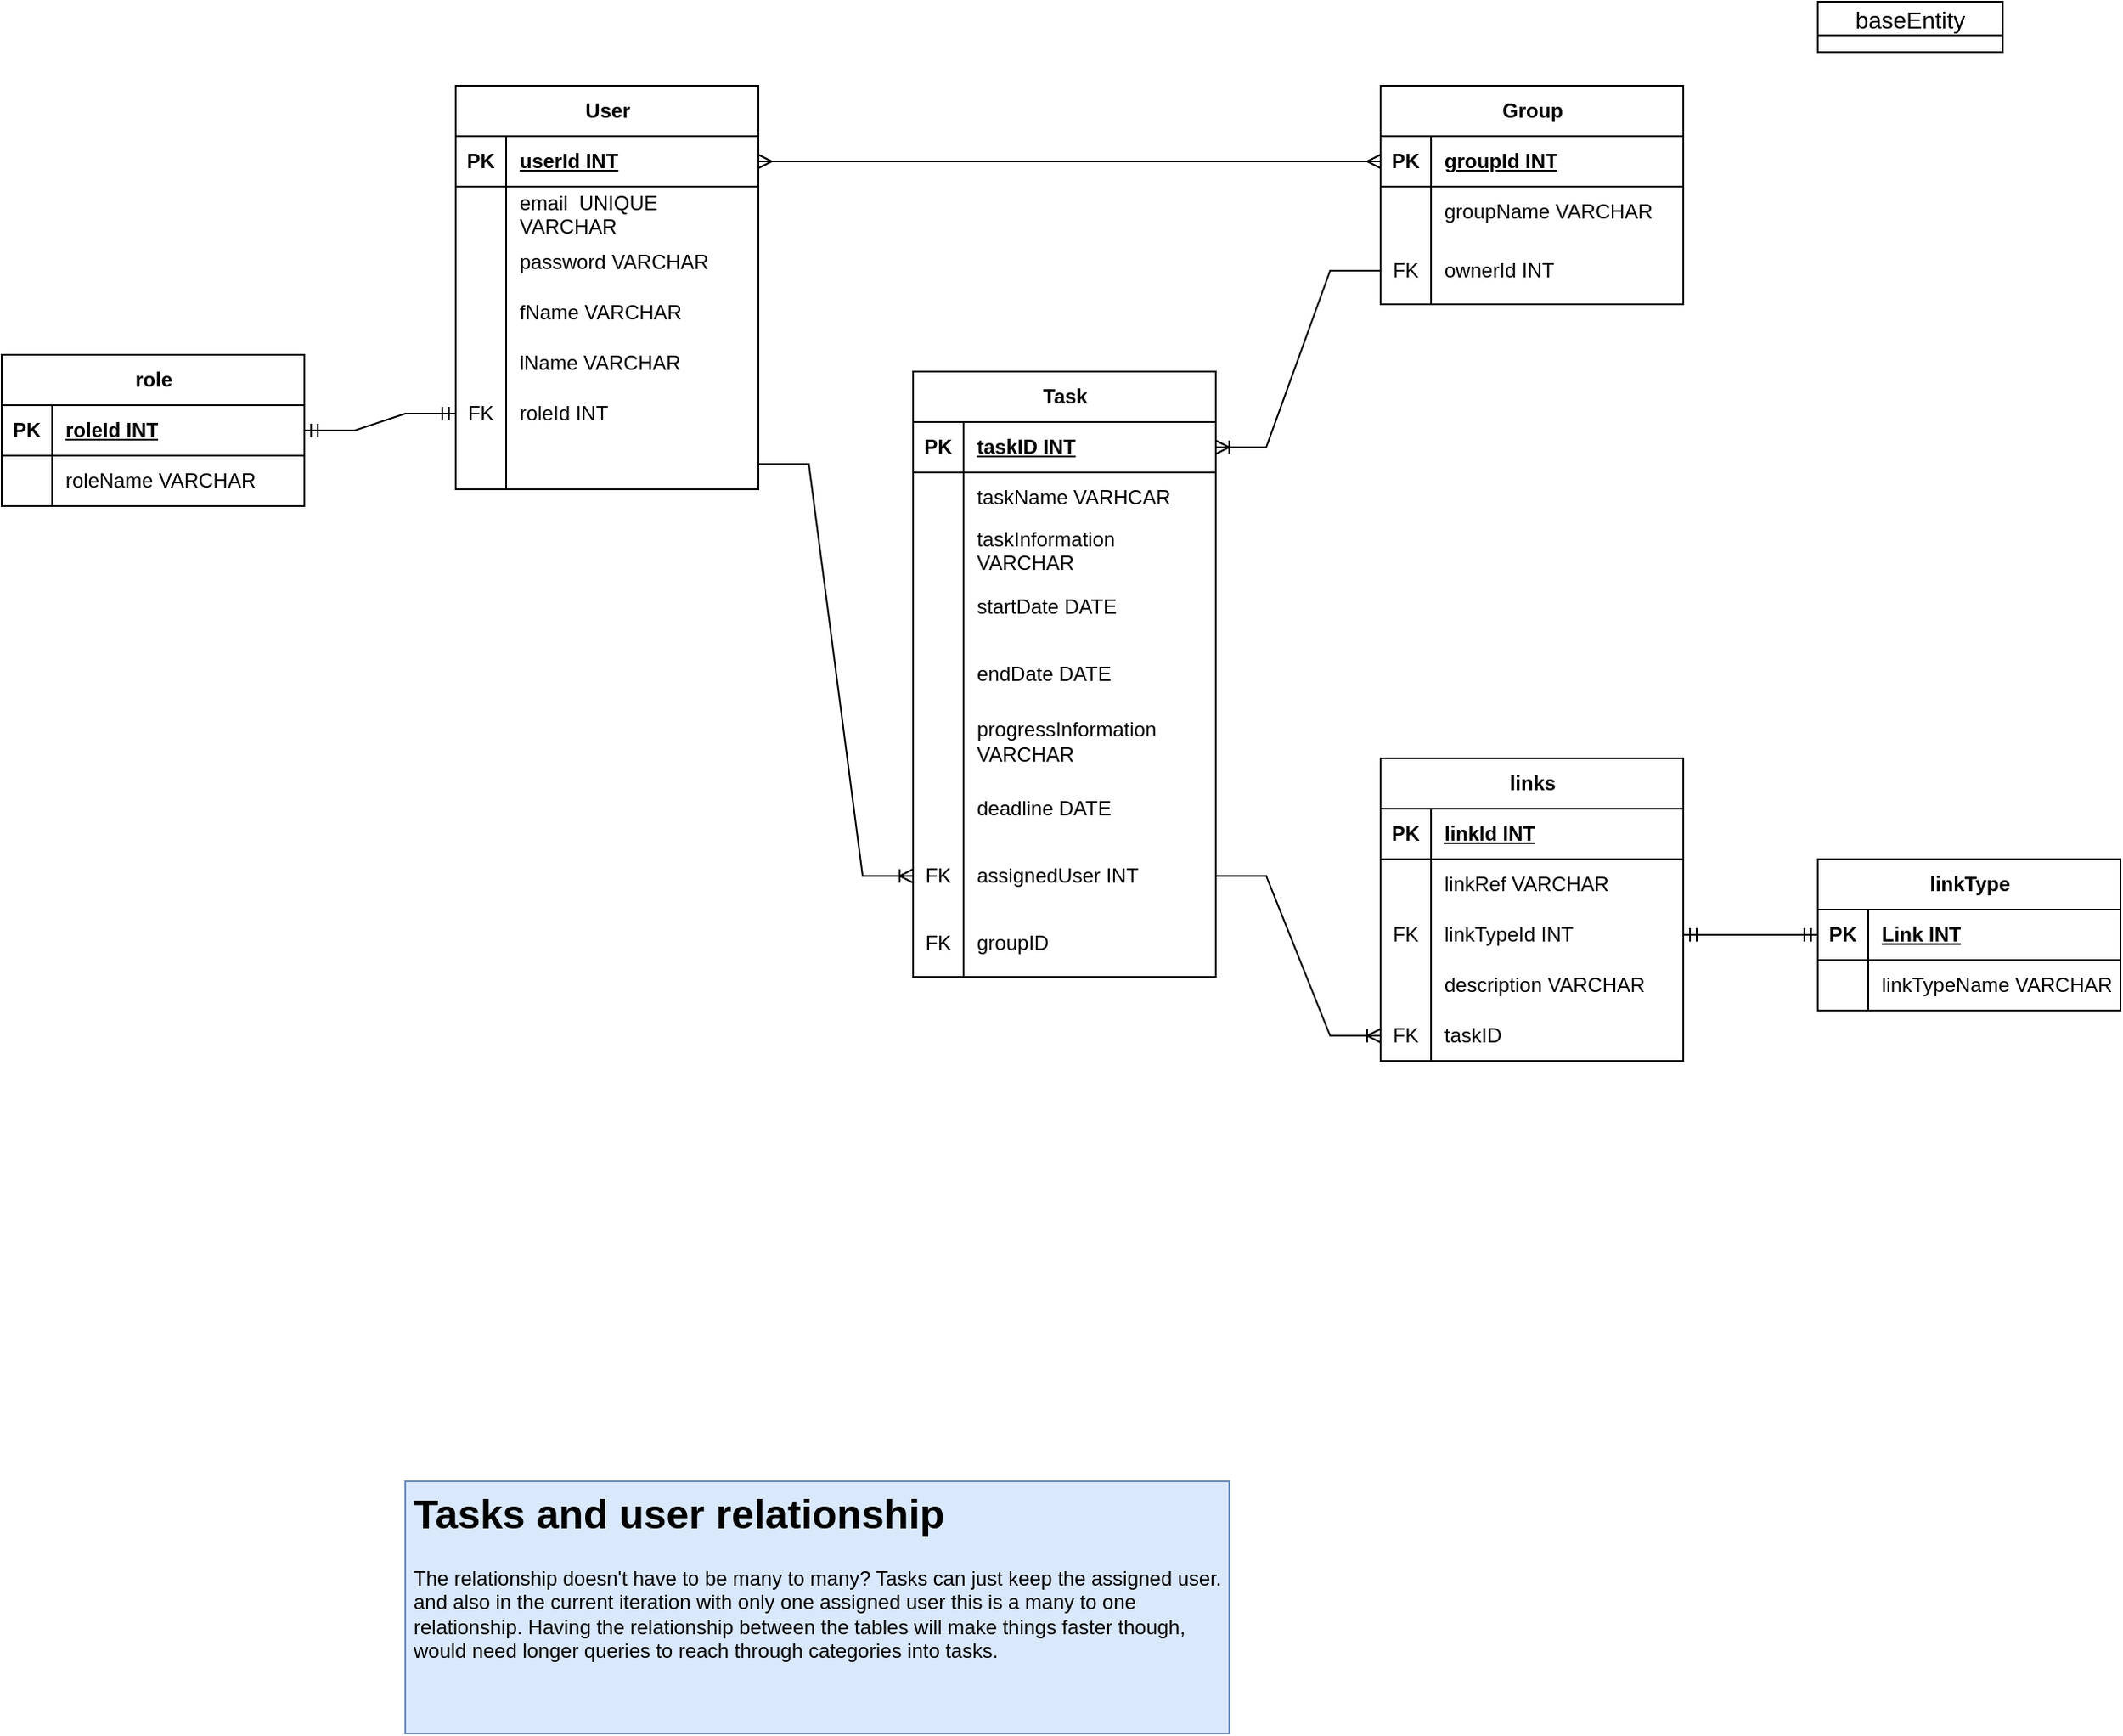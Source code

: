 <mxfile version="23.1.5" type="device">
  <diagram name="Page-1" id="Yu4b50Z0EsPvqMitHgVj">
    <mxGraphModel dx="2284" dy="844" grid="1" gridSize="10" guides="1" tooltips="1" connect="1" arrows="1" fold="1" page="1" pageScale="1" pageWidth="850" pageHeight="1100" math="0" shadow="0">
      <root>
        <mxCell id="0" />
        <mxCell id="1" parent="0" />
        <mxCell id="toXTQu8shfdg6t1TZLa0-1" value="User" style="shape=table;startSize=30;container=1;collapsible=1;childLayout=tableLayout;fixedRows=1;rowLines=0;fontStyle=1;align=center;resizeLast=1;html=1;" parent="1" vertex="1">
          <mxGeometry x="80" y="60" width="180" height="240" as="geometry">
            <mxRectangle x="170" y="180" width="70" height="30" as="alternateBounds" />
          </mxGeometry>
        </mxCell>
        <mxCell id="toXTQu8shfdg6t1TZLa0-2" value="" style="shape=tableRow;horizontal=0;startSize=0;swimlaneHead=0;swimlaneBody=0;fillColor=none;collapsible=0;dropTarget=0;points=[[0,0.5],[1,0.5]];portConstraint=eastwest;top=0;left=0;right=0;bottom=1;" parent="toXTQu8shfdg6t1TZLa0-1" vertex="1">
          <mxGeometry y="30" width="180" height="30" as="geometry" />
        </mxCell>
        <mxCell id="toXTQu8shfdg6t1TZLa0-3" value="PK" style="shape=partialRectangle;connectable=0;fillColor=none;top=0;left=0;bottom=0;right=0;fontStyle=1;overflow=hidden;whiteSpace=wrap;html=1;" parent="toXTQu8shfdg6t1TZLa0-2" vertex="1">
          <mxGeometry width="30" height="30" as="geometry">
            <mxRectangle width="30" height="30" as="alternateBounds" />
          </mxGeometry>
        </mxCell>
        <mxCell id="toXTQu8shfdg6t1TZLa0-4" value="userId INT" style="shape=partialRectangle;connectable=0;fillColor=none;top=0;left=0;bottom=0;right=0;align=left;spacingLeft=6;fontStyle=5;overflow=hidden;whiteSpace=wrap;html=1;" parent="toXTQu8shfdg6t1TZLa0-2" vertex="1">
          <mxGeometry x="30" width="150" height="30" as="geometry">
            <mxRectangle width="150" height="30" as="alternateBounds" />
          </mxGeometry>
        </mxCell>
        <mxCell id="5ltfnAPyyOJ0Hbkj_Ngy-34" style="shape=tableRow;horizontal=0;startSize=0;swimlaneHead=0;swimlaneBody=0;fillColor=none;collapsible=0;dropTarget=0;points=[[0,0.5],[1,0.5]];portConstraint=eastwest;top=0;left=0;right=0;bottom=0;" parent="toXTQu8shfdg6t1TZLa0-1" vertex="1">
          <mxGeometry y="60" width="180" height="30" as="geometry" />
        </mxCell>
        <mxCell id="5ltfnAPyyOJ0Hbkj_Ngy-35" style="shape=partialRectangle;connectable=0;fillColor=none;top=0;left=0;bottom=0;right=0;editable=1;overflow=hidden;whiteSpace=wrap;html=1;" parent="5ltfnAPyyOJ0Hbkj_Ngy-34" vertex="1">
          <mxGeometry width="30" height="30" as="geometry">
            <mxRectangle width="30" height="30" as="alternateBounds" />
          </mxGeometry>
        </mxCell>
        <mxCell id="5ltfnAPyyOJ0Hbkj_Ngy-36" value="email&amp;nbsp; UNIQUE VARCHAR" style="shape=partialRectangle;connectable=0;fillColor=none;top=0;left=0;bottom=0;right=0;align=left;spacingLeft=6;overflow=hidden;whiteSpace=wrap;html=1;" parent="5ltfnAPyyOJ0Hbkj_Ngy-34" vertex="1">
          <mxGeometry x="30" width="150" height="30" as="geometry">
            <mxRectangle width="150" height="30" as="alternateBounds" />
          </mxGeometry>
        </mxCell>
        <mxCell id="toXTQu8shfdg6t1TZLa0-5" value="" style="shape=tableRow;horizontal=0;startSize=0;swimlaneHead=0;swimlaneBody=0;fillColor=none;collapsible=0;dropTarget=0;points=[[0,0.5],[1,0.5]];portConstraint=eastwest;top=0;left=0;right=0;bottom=0;" parent="toXTQu8shfdg6t1TZLa0-1" vertex="1">
          <mxGeometry y="90" width="180" height="30" as="geometry" />
        </mxCell>
        <mxCell id="toXTQu8shfdg6t1TZLa0-6" value="" style="shape=partialRectangle;connectable=0;fillColor=none;top=0;left=0;bottom=0;right=0;editable=1;overflow=hidden;whiteSpace=wrap;html=1;" parent="toXTQu8shfdg6t1TZLa0-5" vertex="1">
          <mxGeometry width="30" height="30" as="geometry">
            <mxRectangle width="30" height="30" as="alternateBounds" />
          </mxGeometry>
        </mxCell>
        <mxCell id="toXTQu8shfdg6t1TZLa0-7" value="password VARCHAR" style="shape=partialRectangle;connectable=0;fillColor=none;top=0;left=0;bottom=0;right=0;align=left;spacingLeft=6;overflow=hidden;whiteSpace=wrap;html=1;" parent="toXTQu8shfdg6t1TZLa0-5" vertex="1">
          <mxGeometry x="30" width="150" height="30" as="geometry">
            <mxRectangle width="150" height="30" as="alternateBounds" />
          </mxGeometry>
        </mxCell>
        <mxCell id="toXTQu8shfdg6t1TZLa0-8" value="" style="shape=tableRow;horizontal=0;startSize=0;swimlaneHead=0;swimlaneBody=0;fillColor=none;collapsible=0;dropTarget=0;points=[[0,0.5],[1,0.5]];portConstraint=eastwest;top=0;left=0;right=0;bottom=0;" parent="toXTQu8shfdg6t1TZLa0-1" vertex="1">
          <mxGeometry y="120" width="180" height="30" as="geometry" />
        </mxCell>
        <mxCell id="toXTQu8shfdg6t1TZLa0-9" value="" style="shape=partialRectangle;connectable=0;fillColor=none;top=0;left=0;bottom=0;right=0;editable=1;overflow=hidden;whiteSpace=wrap;html=1;" parent="toXTQu8shfdg6t1TZLa0-8" vertex="1">
          <mxGeometry width="30" height="30" as="geometry">
            <mxRectangle width="30" height="30" as="alternateBounds" />
          </mxGeometry>
        </mxCell>
        <mxCell id="toXTQu8shfdg6t1TZLa0-10" value="fName VARCHAR" style="shape=partialRectangle;connectable=0;fillColor=none;top=0;left=0;bottom=0;right=0;align=left;spacingLeft=6;overflow=hidden;whiteSpace=wrap;html=1;" parent="toXTQu8shfdg6t1TZLa0-8" vertex="1">
          <mxGeometry x="30" width="150" height="30" as="geometry">
            <mxRectangle width="150" height="30" as="alternateBounds" />
          </mxGeometry>
        </mxCell>
        <mxCell id="toXTQu8shfdg6t1TZLa0-11" value="" style="shape=tableRow;horizontal=0;startSize=0;swimlaneHead=0;swimlaneBody=0;fillColor=none;collapsible=0;dropTarget=0;points=[[0,0.5],[1,0.5]];portConstraint=eastwest;top=0;left=0;right=0;bottom=0;" parent="toXTQu8shfdg6t1TZLa0-1" vertex="1">
          <mxGeometry y="150" width="180" height="30" as="geometry" />
        </mxCell>
        <mxCell id="toXTQu8shfdg6t1TZLa0-12" value="" style="shape=partialRectangle;connectable=0;fillColor=none;top=0;left=0;bottom=0;right=0;editable=1;overflow=hidden;whiteSpace=wrap;html=1;" parent="toXTQu8shfdg6t1TZLa0-11" vertex="1">
          <mxGeometry width="30" height="30" as="geometry">
            <mxRectangle width="30" height="30" as="alternateBounds" />
          </mxGeometry>
        </mxCell>
        <mxCell id="toXTQu8shfdg6t1TZLa0-13" value="lName VARCHAR" style="shape=partialRectangle;connectable=0;fillColor=none;top=0;left=0;bottom=0;right=0;align=left;spacingLeft=6;overflow=hidden;whiteSpace=wrap;html=1;" parent="toXTQu8shfdg6t1TZLa0-11" vertex="1">
          <mxGeometry x="30" width="150" height="30" as="geometry">
            <mxRectangle width="150" height="30" as="alternateBounds" />
          </mxGeometry>
        </mxCell>
        <mxCell id="toXTQu8shfdg6t1TZLa0-17" style="shape=tableRow;horizontal=0;startSize=0;swimlaneHead=0;swimlaneBody=0;fillColor=none;collapsible=0;dropTarget=0;points=[[0,0.5],[1,0.5]];portConstraint=eastwest;top=0;left=0;right=0;bottom=0;" parent="toXTQu8shfdg6t1TZLa0-1" vertex="1">
          <mxGeometry y="180" width="180" height="30" as="geometry" />
        </mxCell>
        <mxCell id="toXTQu8shfdg6t1TZLa0-18" value="FK" style="shape=partialRectangle;connectable=0;fillColor=none;top=0;left=0;bottom=0;right=0;editable=1;overflow=hidden;whiteSpace=wrap;html=1;" parent="toXTQu8shfdg6t1TZLa0-17" vertex="1">
          <mxGeometry width="30" height="30" as="geometry">
            <mxRectangle width="30" height="30" as="alternateBounds" />
          </mxGeometry>
        </mxCell>
        <mxCell id="toXTQu8shfdg6t1TZLa0-19" value="roleId INT" style="shape=partialRectangle;connectable=0;fillColor=none;top=0;left=0;bottom=0;right=0;align=left;spacingLeft=6;overflow=hidden;whiteSpace=wrap;html=1;" parent="toXTQu8shfdg6t1TZLa0-17" vertex="1">
          <mxGeometry x="30" width="150" height="30" as="geometry">
            <mxRectangle width="150" height="30" as="alternateBounds" />
          </mxGeometry>
        </mxCell>
        <mxCell id="toXTQu8shfdg6t1TZLa0-14" style="shape=tableRow;horizontal=0;startSize=0;swimlaneHead=0;swimlaneBody=0;fillColor=none;collapsible=0;dropTarget=0;points=[[0,0.5],[1,0.5]];portConstraint=eastwest;top=0;left=0;right=0;bottom=0;" parent="toXTQu8shfdg6t1TZLa0-1" vertex="1">
          <mxGeometry y="210" width="180" height="30" as="geometry" />
        </mxCell>
        <mxCell id="toXTQu8shfdg6t1TZLa0-15" style="shape=partialRectangle;connectable=0;fillColor=none;top=0;left=0;bottom=0;right=0;editable=1;overflow=hidden;whiteSpace=wrap;html=1;" parent="toXTQu8shfdg6t1TZLa0-14" vertex="1">
          <mxGeometry width="30" height="30" as="geometry">
            <mxRectangle width="30" height="30" as="alternateBounds" />
          </mxGeometry>
        </mxCell>
        <mxCell id="toXTQu8shfdg6t1TZLa0-16" style="shape=partialRectangle;connectable=0;fillColor=none;top=0;left=0;bottom=0;right=0;align=left;spacingLeft=6;overflow=hidden;whiteSpace=wrap;html=1;" parent="toXTQu8shfdg6t1TZLa0-14" vertex="1">
          <mxGeometry x="30" width="150" height="30" as="geometry">
            <mxRectangle width="150" height="30" as="alternateBounds" />
          </mxGeometry>
        </mxCell>
        <mxCell id="toXTQu8shfdg6t1TZLa0-20" value="Group" style="shape=table;startSize=30;container=1;collapsible=1;childLayout=tableLayout;fixedRows=1;rowLines=0;fontStyle=1;align=center;resizeLast=1;html=1;" parent="1" vertex="1">
          <mxGeometry x="630" y="60" width="180" height="130" as="geometry">
            <mxRectangle x="300" y="50" width="70" height="30" as="alternateBounds" />
          </mxGeometry>
        </mxCell>
        <mxCell id="toXTQu8shfdg6t1TZLa0-21" value="" style="shape=tableRow;horizontal=0;startSize=0;swimlaneHead=0;swimlaneBody=0;fillColor=none;collapsible=0;dropTarget=0;points=[[0,0.5],[1,0.5]];portConstraint=eastwest;top=0;left=0;right=0;bottom=1;" parent="toXTQu8shfdg6t1TZLa0-20" vertex="1">
          <mxGeometry y="30" width="180" height="30" as="geometry" />
        </mxCell>
        <mxCell id="toXTQu8shfdg6t1TZLa0-22" value="PK" style="shape=partialRectangle;connectable=0;fillColor=none;top=0;left=0;bottom=0;right=0;fontStyle=1;overflow=hidden;whiteSpace=wrap;html=1;" parent="toXTQu8shfdg6t1TZLa0-21" vertex="1">
          <mxGeometry width="30" height="30" as="geometry">
            <mxRectangle width="30" height="30" as="alternateBounds" />
          </mxGeometry>
        </mxCell>
        <mxCell id="toXTQu8shfdg6t1TZLa0-23" value="groupId INT" style="shape=partialRectangle;connectable=0;fillColor=none;top=0;left=0;bottom=0;right=0;align=left;spacingLeft=6;fontStyle=5;overflow=hidden;whiteSpace=wrap;html=1;" parent="toXTQu8shfdg6t1TZLa0-21" vertex="1">
          <mxGeometry x="30" width="150" height="30" as="geometry">
            <mxRectangle width="150" height="30" as="alternateBounds" />
          </mxGeometry>
        </mxCell>
        <mxCell id="toXTQu8shfdg6t1TZLa0-24" value="" style="shape=tableRow;horizontal=0;startSize=0;swimlaneHead=0;swimlaneBody=0;fillColor=none;collapsible=0;dropTarget=0;points=[[0,0.5],[1,0.5]];portConstraint=eastwest;top=0;left=0;right=0;bottom=0;" parent="toXTQu8shfdg6t1TZLa0-20" vertex="1">
          <mxGeometry y="60" width="180" height="30" as="geometry" />
        </mxCell>
        <mxCell id="toXTQu8shfdg6t1TZLa0-25" value="" style="shape=partialRectangle;connectable=0;fillColor=none;top=0;left=0;bottom=0;right=0;editable=1;overflow=hidden;whiteSpace=wrap;html=1;" parent="toXTQu8shfdg6t1TZLa0-24" vertex="1">
          <mxGeometry width="30" height="30" as="geometry">
            <mxRectangle width="30" height="30" as="alternateBounds" />
          </mxGeometry>
        </mxCell>
        <mxCell id="toXTQu8shfdg6t1TZLa0-26" value="groupName VARCHAR" style="shape=partialRectangle;connectable=0;fillColor=none;top=0;left=0;bottom=0;right=0;align=left;spacingLeft=6;overflow=hidden;whiteSpace=wrap;html=1;" parent="toXTQu8shfdg6t1TZLa0-24" vertex="1">
          <mxGeometry x="30" width="150" height="30" as="geometry">
            <mxRectangle width="150" height="30" as="alternateBounds" />
          </mxGeometry>
        </mxCell>
        <mxCell id="toXTQu8shfdg6t1TZLa0-36" style="shape=tableRow;horizontal=0;startSize=0;swimlaneHead=0;swimlaneBody=0;fillColor=none;collapsible=0;dropTarget=0;points=[[0,0.5],[1,0.5]];portConstraint=eastwest;top=0;left=0;right=0;bottom=0;" parent="toXTQu8shfdg6t1TZLa0-20" vertex="1">
          <mxGeometry y="90" width="180" height="40" as="geometry" />
        </mxCell>
        <mxCell id="toXTQu8shfdg6t1TZLa0-37" value="FK" style="shape=partialRectangle;connectable=0;fillColor=none;top=0;left=0;bottom=0;right=0;editable=1;overflow=hidden;whiteSpace=wrap;html=1;" parent="toXTQu8shfdg6t1TZLa0-36" vertex="1">
          <mxGeometry width="30" height="40" as="geometry">
            <mxRectangle width="30" height="40" as="alternateBounds" />
          </mxGeometry>
        </mxCell>
        <mxCell id="toXTQu8shfdg6t1TZLa0-38" value="ownerId INT" style="shape=partialRectangle;connectable=0;fillColor=none;top=0;left=0;bottom=0;right=0;align=left;spacingLeft=6;overflow=hidden;whiteSpace=wrap;html=1;" parent="toXTQu8shfdg6t1TZLa0-36" vertex="1">
          <mxGeometry x="30" width="150" height="40" as="geometry">
            <mxRectangle width="150" height="40" as="alternateBounds" />
          </mxGeometry>
        </mxCell>
        <mxCell id="toXTQu8shfdg6t1TZLa0-46" value="Task" style="shape=table;startSize=30;container=1;collapsible=1;childLayout=tableLayout;fixedRows=1;rowLines=0;fontStyle=1;align=center;resizeLast=1;html=1;" parent="1" vertex="1">
          <mxGeometry x="352" y="230" width="180" height="360" as="geometry">
            <mxRectangle x="560" y="60" width="70" height="30" as="alternateBounds" />
          </mxGeometry>
        </mxCell>
        <mxCell id="toXTQu8shfdg6t1TZLa0-47" value="" style="shape=tableRow;horizontal=0;startSize=0;swimlaneHead=0;swimlaneBody=0;fillColor=none;collapsible=0;dropTarget=0;points=[[0,0.5],[1,0.5]];portConstraint=eastwest;top=0;left=0;right=0;bottom=1;" parent="toXTQu8shfdg6t1TZLa0-46" vertex="1">
          <mxGeometry y="30" width="180" height="30" as="geometry" />
        </mxCell>
        <mxCell id="toXTQu8shfdg6t1TZLa0-48" value="PK" style="shape=partialRectangle;connectable=0;fillColor=none;top=0;left=0;bottom=0;right=0;fontStyle=1;overflow=hidden;whiteSpace=wrap;html=1;" parent="toXTQu8shfdg6t1TZLa0-47" vertex="1">
          <mxGeometry width="30" height="30" as="geometry">
            <mxRectangle width="30" height="30" as="alternateBounds" />
          </mxGeometry>
        </mxCell>
        <mxCell id="toXTQu8shfdg6t1TZLa0-49" value="taskID INT" style="shape=partialRectangle;connectable=0;fillColor=none;top=0;left=0;bottom=0;right=0;align=left;spacingLeft=6;fontStyle=5;overflow=hidden;whiteSpace=wrap;html=1;" parent="toXTQu8shfdg6t1TZLa0-47" vertex="1">
          <mxGeometry x="30" width="150" height="30" as="geometry">
            <mxRectangle width="150" height="30" as="alternateBounds" />
          </mxGeometry>
        </mxCell>
        <mxCell id="toXTQu8shfdg6t1TZLa0-50" value="" style="shape=tableRow;horizontal=0;startSize=0;swimlaneHead=0;swimlaneBody=0;fillColor=none;collapsible=0;dropTarget=0;points=[[0,0.5],[1,0.5]];portConstraint=eastwest;top=0;left=0;right=0;bottom=0;" parent="toXTQu8shfdg6t1TZLa0-46" vertex="1">
          <mxGeometry y="60" width="180" height="30" as="geometry" />
        </mxCell>
        <mxCell id="toXTQu8shfdg6t1TZLa0-51" value="" style="shape=partialRectangle;connectable=0;fillColor=none;top=0;left=0;bottom=0;right=0;editable=1;overflow=hidden;whiteSpace=wrap;html=1;" parent="toXTQu8shfdg6t1TZLa0-50" vertex="1">
          <mxGeometry width="30" height="30" as="geometry">
            <mxRectangle width="30" height="30" as="alternateBounds" />
          </mxGeometry>
        </mxCell>
        <mxCell id="toXTQu8shfdg6t1TZLa0-52" value="taskName VARHCAR" style="shape=partialRectangle;connectable=0;fillColor=none;top=0;left=0;bottom=0;right=0;align=left;spacingLeft=6;overflow=hidden;whiteSpace=wrap;html=1;" parent="toXTQu8shfdg6t1TZLa0-50" vertex="1">
          <mxGeometry x="30" width="150" height="30" as="geometry">
            <mxRectangle width="150" height="30" as="alternateBounds" />
          </mxGeometry>
        </mxCell>
        <mxCell id="toXTQu8shfdg6t1TZLa0-53" value="" style="shape=tableRow;horizontal=0;startSize=0;swimlaneHead=0;swimlaneBody=0;fillColor=none;collapsible=0;dropTarget=0;points=[[0,0.5],[1,0.5]];portConstraint=eastwest;top=0;left=0;right=0;bottom=0;" parent="toXTQu8shfdg6t1TZLa0-46" vertex="1">
          <mxGeometry y="90" width="180" height="30" as="geometry" />
        </mxCell>
        <mxCell id="toXTQu8shfdg6t1TZLa0-54" value="" style="shape=partialRectangle;connectable=0;fillColor=none;top=0;left=0;bottom=0;right=0;editable=1;overflow=hidden;whiteSpace=wrap;html=1;" parent="toXTQu8shfdg6t1TZLa0-53" vertex="1">
          <mxGeometry width="30" height="30" as="geometry">
            <mxRectangle width="30" height="30" as="alternateBounds" />
          </mxGeometry>
        </mxCell>
        <mxCell id="toXTQu8shfdg6t1TZLa0-55" value="taskInformation VARCHAR" style="shape=partialRectangle;connectable=0;fillColor=none;top=0;left=0;bottom=0;right=0;align=left;spacingLeft=6;overflow=hidden;whiteSpace=wrap;html=1;" parent="toXTQu8shfdg6t1TZLa0-53" vertex="1">
          <mxGeometry x="30" width="150" height="30" as="geometry">
            <mxRectangle width="150" height="30" as="alternateBounds" />
          </mxGeometry>
        </mxCell>
        <mxCell id="toXTQu8shfdg6t1TZLa0-56" style="shape=tableRow;horizontal=0;startSize=0;swimlaneHead=0;swimlaneBody=0;fillColor=none;collapsible=0;dropTarget=0;points=[[0,0.5],[1,0.5]];portConstraint=eastwest;top=0;left=0;right=0;bottom=0;" parent="toXTQu8shfdg6t1TZLa0-46" vertex="1">
          <mxGeometry y="120" width="180" height="40" as="geometry" />
        </mxCell>
        <mxCell id="toXTQu8shfdg6t1TZLa0-57" value="" style="shape=partialRectangle;connectable=0;fillColor=none;top=0;left=0;bottom=0;right=0;editable=1;overflow=hidden;whiteSpace=wrap;html=1;" parent="toXTQu8shfdg6t1TZLa0-56" vertex="1">
          <mxGeometry width="30" height="40" as="geometry">
            <mxRectangle width="30" height="40" as="alternateBounds" />
          </mxGeometry>
        </mxCell>
        <mxCell id="toXTQu8shfdg6t1TZLa0-58" value="startDate DATE" style="shape=partialRectangle;connectable=0;fillColor=none;top=0;left=0;bottom=0;right=0;align=left;spacingLeft=6;overflow=hidden;whiteSpace=wrap;html=1;" parent="toXTQu8shfdg6t1TZLa0-56" vertex="1">
          <mxGeometry x="30" width="150" height="40" as="geometry">
            <mxRectangle width="150" height="40" as="alternateBounds" />
          </mxGeometry>
        </mxCell>
        <mxCell id="toXTQu8shfdg6t1TZLa0-60" style="shape=tableRow;horizontal=0;startSize=0;swimlaneHead=0;swimlaneBody=0;fillColor=none;collapsible=0;dropTarget=0;points=[[0,0.5],[1,0.5]];portConstraint=eastwest;top=0;left=0;right=0;bottom=0;" parent="toXTQu8shfdg6t1TZLa0-46" vertex="1">
          <mxGeometry y="160" width="180" height="40" as="geometry" />
        </mxCell>
        <mxCell id="toXTQu8shfdg6t1TZLa0-61" style="shape=partialRectangle;connectable=0;fillColor=none;top=0;left=0;bottom=0;right=0;editable=1;overflow=hidden;whiteSpace=wrap;html=1;" parent="toXTQu8shfdg6t1TZLa0-60" vertex="1">
          <mxGeometry width="30" height="40" as="geometry">
            <mxRectangle width="30" height="40" as="alternateBounds" />
          </mxGeometry>
        </mxCell>
        <mxCell id="toXTQu8shfdg6t1TZLa0-62" value="endDate DATE" style="shape=partialRectangle;connectable=0;fillColor=none;top=0;left=0;bottom=0;right=0;align=left;spacingLeft=6;overflow=hidden;whiteSpace=wrap;html=1;" parent="toXTQu8shfdg6t1TZLa0-60" vertex="1">
          <mxGeometry x="30" width="150" height="40" as="geometry">
            <mxRectangle width="150" height="40" as="alternateBounds" />
          </mxGeometry>
        </mxCell>
        <mxCell id="toXTQu8shfdg6t1TZLa0-63" style="shape=tableRow;horizontal=0;startSize=0;swimlaneHead=0;swimlaneBody=0;fillColor=none;collapsible=0;dropTarget=0;points=[[0,0.5],[1,0.5]];portConstraint=eastwest;top=0;left=0;right=0;bottom=0;" parent="toXTQu8shfdg6t1TZLa0-46" vertex="1">
          <mxGeometry y="200" width="180" height="40" as="geometry" />
        </mxCell>
        <mxCell id="toXTQu8shfdg6t1TZLa0-64" style="shape=partialRectangle;connectable=0;fillColor=none;top=0;left=0;bottom=0;right=0;editable=1;overflow=hidden;whiteSpace=wrap;html=1;" parent="toXTQu8shfdg6t1TZLa0-63" vertex="1">
          <mxGeometry width="30" height="40" as="geometry">
            <mxRectangle width="30" height="40" as="alternateBounds" />
          </mxGeometry>
        </mxCell>
        <mxCell id="toXTQu8shfdg6t1TZLa0-65" value="progressInformation VARCHAR" style="shape=partialRectangle;connectable=0;fillColor=none;top=0;left=0;bottom=0;right=0;align=left;spacingLeft=6;overflow=hidden;whiteSpace=wrap;html=1;" parent="toXTQu8shfdg6t1TZLa0-63" vertex="1">
          <mxGeometry x="30" width="150" height="40" as="geometry">
            <mxRectangle width="150" height="40" as="alternateBounds" />
          </mxGeometry>
        </mxCell>
        <mxCell id="toXTQu8shfdg6t1TZLa0-66" style="shape=tableRow;horizontal=0;startSize=0;swimlaneHead=0;swimlaneBody=0;fillColor=none;collapsible=0;dropTarget=0;points=[[0,0.5],[1,0.5]];portConstraint=eastwest;top=0;left=0;right=0;bottom=0;" parent="toXTQu8shfdg6t1TZLa0-46" vertex="1">
          <mxGeometry y="240" width="180" height="40" as="geometry" />
        </mxCell>
        <mxCell id="toXTQu8shfdg6t1TZLa0-67" value="" style="shape=partialRectangle;connectable=0;fillColor=none;top=0;left=0;bottom=0;right=0;editable=1;overflow=hidden;whiteSpace=wrap;html=1;" parent="toXTQu8shfdg6t1TZLa0-66" vertex="1">
          <mxGeometry width="30" height="40" as="geometry">
            <mxRectangle width="30" height="40" as="alternateBounds" />
          </mxGeometry>
        </mxCell>
        <mxCell id="toXTQu8shfdg6t1TZLa0-68" value="deadline DATE" style="shape=partialRectangle;connectable=0;fillColor=none;top=0;left=0;bottom=0;right=0;align=left;spacingLeft=6;overflow=hidden;whiteSpace=wrap;html=1;" parent="toXTQu8shfdg6t1TZLa0-66" vertex="1">
          <mxGeometry x="30" width="150" height="40" as="geometry">
            <mxRectangle width="150" height="40" as="alternateBounds" />
          </mxGeometry>
        </mxCell>
        <mxCell id="wR8BCzMDTg9geWKf0vDF-61" style="shape=tableRow;horizontal=0;startSize=0;swimlaneHead=0;swimlaneBody=0;fillColor=none;collapsible=0;dropTarget=0;points=[[0,0.5],[1,0.5]];portConstraint=eastwest;top=0;left=0;right=0;bottom=0;" vertex="1" parent="toXTQu8shfdg6t1TZLa0-46">
          <mxGeometry y="280" width="180" height="40" as="geometry" />
        </mxCell>
        <mxCell id="wR8BCzMDTg9geWKf0vDF-62" value="FK" style="shape=partialRectangle;connectable=0;fillColor=none;top=0;left=0;bottom=0;right=0;editable=1;overflow=hidden;whiteSpace=wrap;html=1;" vertex="1" parent="wR8BCzMDTg9geWKf0vDF-61">
          <mxGeometry width="30" height="40" as="geometry">
            <mxRectangle width="30" height="40" as="alternateBounds" />
          </mxGeometry>
        </mxCell>
        <mxCell id="wR8BCzMDTg9geWKf0vDF-63" value="assignedUser INT" style="shape=partialRectangle;connectable=0;fillColor=none;top=0;left=0;bottom=0;right=0;align=left;spacingLeft=6;overflow=hidden;whiteSpace=wrap;html=1;" vertex="1" parent="wR8BCzMDTg9geWKf0vDF-61">
          <mxGeometry x="30" width="150" height="40" as="geometry">
            <mxRectangle width="150" height="40" as="alternateBounds" />
          </mxGeometry>
        </mxCell>
        <mxCell id="wR8BCzMDTg9geWKf0vDF-66" style="shape=tableRow;horizontal=0;startSize=0;swimlaneHead=0;swimlaneBody=0;fillColor=none;collapsible=0;dropTarget=0;points=[[0,0.5],[1,0.5]];portConstraint=eastwest;top=0;left=0;right=0;bottom=0;" vertex="1" parent="toXTQu8shfdg6t1TZLa0-46">
          <mxGeometry y="320" width="180" height="40" as="geometry" />
        </mxCell>
        <mxCell id="wR8BCzMDTg9geWKf0vDF-67" value="FK" style="shape=partialRectangle;connectable=0;fillColor=none;top=0;left=0;bottom=0;right=0;editable=1;overflow=hidden;whiteSpace=wrap;html=1;" vertex="1" parent="wR8BCzMDTg9geWKf0vDF-66">
          <mxGeometry width="30" height="40" as="geometry">
            <mxRectangle width="30" height="40" as="alternateBounds" />
          </mxGeometry>
        </mxCell>
        <mxCell id="wR8BCzMDTg9geWKf0vDF-68" value="groupID" style="shape=partialRectangle;connectable=0;fillColor=none;top=0;left=0;bottom=0;right=0;align=left;spacingLeft=6;overflow=hidden;whiteSpace=wrap;html=1;" vertex="1" parent="wR8BCzMDTg9geWKf0vDF-66">
          <mxGeometry x="30" width="150" height="40" as="geometry">
            <mxRectangle width="150" height="40" as="alternateBounds" />
          </mxGeometry>
        </mxCell>
        <mxCell id="5ltfnAPyyOJ0Hbkj_Ngy-20" value="baseEntity" style="swimlane;fontStyle=0;childLayout=stackLayout;horizontal=1;startSize=20;horizontalStack=0;resizeParent=1;resizeParentMax=0;resizeLast=0;collapsible=1;marginBottom=0;align=center;fontSize=14;" parent="1" vertex="1" collapsed="1">
          <mxGeometry x="890" y="10" width="110" height="30" as="geometry">
            <mxRectangle x="890" y="10" width="160" height="144" as="alternateBounds" />
          </mxGeometry>
        </mxCell>
        <mxCell id="5ltfnAPyyOJ0Hbkj_Ngy-21" value="createdAt DATE" style="text;strokeColor=none;fillColor=none;spacingLeft=4;spacingRight=4;overflow=hidden;rotatable=0;points=[[0,0.5],[1,0.5]];portConstraint=eastwest;fontSize=12;whiteSpace=wrap;html=1;" parent="5ltfnAPyyOJ0Hbkj_Ngy-20" vertex="1">
          <mxGeometry y="20" width="160" height="30" as="geometry" />
        </mxCell>
        <mxCell id="5ltfnAPyyOJ0Hbkj_Ngy-22" value="CreatedBy VARCHAR" style="text;strokeColor=none;fillColor=none;spacingLeft=4;spacingRight=4;overflow=hidden;rotatable=0;points=[[0,0.5],[1,0.5]];portConstraint=eastwest;fontSize=12;whiteSpace=wrap;html=1;" parent="5ltfnAPyyOJ0Hbkj_Ngy-20" vertex="1">
          <mxGeometry y="50" width="160" height="30" as="geometry" />
        </mxCell>
        <mxCell id="5ltfnAPyyOJ0Hbkj_Ngy-23" value="updatedAt DATE" style="text;strokeColor=none;fillColor=none;spacingLeft=4;spacingRight=4;overflow=hidden;rotatable=0;points=[[0,0.5],[1,0.5]];portConstraint=eastwest;fontSize=12;whiteSpace=wrap;html=1;" parent="5ltfnAPyyOJ0Hbkj_Ngy-20" vertex="1">
          <mxGeometry y="80" width="160" height="34" as="geometry" />
        </mxCell>
        <mxCell id="5ltfnAPyyOJ0Hbkj_Ngy-25" value="updatedBy VARCHAR" style="text;strokeColor=none;fillColor=none;spacingLeft=4;spacingRight=4;overflow=hidden;rotatable=0;points=[[0,0.5],[1,0.5]];portConstraint=eastwest;fontSize=12;whiteSpace=wrap;html=1;" parent="5ltfnAPyyOJ0Hbkj_Ngy-20" vertex="1">
          <mxGeometry y="114" width="160" height="30" as="geometry" />
        </mxCell>
        <mxCell id="5ltfnAPyyOJ0Hbkj_Ngy-26" value="" style="edgeStyle=entityRelationEdgeStyle;fontSize=12;html=1;endArrow=ERmany;startArrow=ERmany;rounded=0;exitX=1;exitY=0.5;exitDx=0;exitDy=0;entryX=0;entryY=0.5;entryDx=0;entryDy=0;" parent="1" source="toXTQu8shfdg6t1TZLa0-2" target="toXTQu8shfdg6t1TZLa0-21" edge="1">
          <mxGeometry width="100" height="100" relative="1" as="geometry">
            <mxPoint x="380" y="320" as="sourcePoint" />
            <mxPoint x="480" y="220" as="targetPoint" />
            <Array as="points">
              <mxPoint x="590" y="160" />
            </Array>
          </mxGeometry>
        </mxCell>
        <mxCell id="wR8BCzMDTg9geWKf0vDF-1" value="links" style="shape=table;startSize=30;container=1;collapsible=1;childLayout=tableLayout;fixedRows=1;rowLines=0;fontStyle=1;align=center;resizeLast=1;html=1;" vertex="1" parent="1">
          <mxGeometry x="630" y="460" width="180" height="180" as="geometry" />
        </mxCell>
        <mxCell id="wR8BCzMDTg9geWKf0vDF-2" value="" style="shape=tableRow;horizontal=0;startSize=0;swimlaneHead=0;swimlaneBody=0;fillColor=none;collapsible=0;dropTarget=0;points=[[0,0.5],[1,0.5]];portConstraint=eastwest;top=0;left=0;right=0;bottom=1;" vertex="1" parent="wR8BCzMDTg9geWKf0vDF-1">
          <mxGeometry y="30" width="180" height="30" as="geometry" />
        </mxCell>
        <mxCell id="wR8BCzMDTg9geWKf0vDF-3" value="PK" style="shape=partialRectangle;connectable=0;fillColor=none;top=0;left=0;bottom=0;right=0;fontStyle=1;overflow=hidden;whiteSpace=wrap;html=1;" vertex="1" parent="wR8BCzMDTg9geWKf0vDF-2">
          <mxGeometry width="30" height="30" as="geometry">
            <mxRectangle width="30" height="30" as="alternateBounds" />
          </mxGeometry>
        </mxCell>
        <mxCell id="wR8BCzMDTg9geWKf0vDF-4" value="linkId INT" style="shape=partialRectangle;connectable=0;fillColor=none;top=0;left=0;bottom=0;right=0;align=left;spacingLeft=6;fontStyle=5;overflow=hidden;whiteSpace=wrap;html=1;" vertex="1" parent="wR8BCzMDTg9geWKf0vDF-2">
          <mxGeometry x="30" width="150" height="30" as="geometry">
            <mxRectangle width="150" height="30" as="alternateBounds" />
          </mxGeometry>
        </mxCell>
        <mxCell id="wR8BCzMDTg9geWKf0vDF-5" value="" style="shape=tableRow;horizontal=0;startSize=0;swimlaneHead=0;swimlaneBody=0;fillColor=none;collapsible=0;dropTarget=0;points=[[0,0.5],[1,0.5]];portConstraint=eastwest;top=0;left=0;right=0;bottom=0;" vertex="1" parent="wR8BCzMDTg9geWKf0vDF-1">
          <mxGeometry y="60" width="180" height="30" as="geometry" />
        </mxCell>
        <mxCell id="wR8BCzMDTg9geWKf0vDF-6" value="" style="shape=partialRectangle;connectable=0;fillColor=none;top=0;left=0;bottom=0;right=0;editable=1;overflow=hidden;whiteSpace=wrap;html=1;" vertex="1" parent="wR8BCzMDTg9geWKf0vDF-5">
          <mxGeometry width="30" height="30" as="geometry">
            <mxRectangle width="30" height="30" as="alternateBounds" />
          </mxGeometry>
        </mxCell>
        <mxCell id="wR8BCzMDTg9geWKf0vDF-7" value="linkRef VARCHAR" style="shape=partialRectangle;connectable=0;fillColor=none;top=0;left=0;bottom=0;right=0;align=left;spacingLeft=6;overflow=hidden;whiteSpace=wrap;html=1;" vertex="1" parent="wR8BCzMDTg9geWKf0vDF-5">
          <mxGeometry x="30" width="150" height="30" as="geometry">
            <mxRectangle width="150" height="30" as="alternateBounds" />
          </mxGeometry>
        </mxCell>
        <mxCell id="wR8BCzMDTg9geWKf0vDF-8" value="" style="shape=tableRow;horizontal=0;startSize=0;swimlaneHead=0;swimlaneBody=0;fillColor=none;collapsible=0;dropTarget=0;points=[[0,0.5],[1,0.5]];portConstraint=eastwest;top=0;left=0;right=0;bottom=0;" vertex="1" parent="wR8BCzMDTg9geWKf0vDF-1">
          <mxGeometry y="90" width="180" height="30" as="geometry" />
        </mxCell>
        <mxCell id="wR8BCzMDTg9geWKf0vDF-9" value="FK" style="shape=partialRectangle;connectable=0;fillColor=none;top=0;left=0;bottom=0;right=0;editable=1;overflow=hidden;whiteSpace=wrap;html=1;" vertex="1" parent="wR8BCzMDTg9geWKf0vDF-8">
          <mxGeometry width="30" height="30" as="geometry">
            <mxRectangle width="30" height="30" as="alternateBounds" />
          </mxGeometry>
        </mxCell>
        <mxCell id="wR8BCzMDTg9geWKf0vDF-10" value="linkTypeId INT" style="shape=partialRectangle;connectable=0;fillColor=none;top=0;left=0;bottom=0;right=0;align=left;spacingLeft=6;overflow=hidden;whiteSpace=wrap;html=1;" vertex="1" parent="wR8BCzMDTg9geWKf0vDF-8">
          <mxGeometry x="30" width="150" height="30" as="geometry">
            <mxRectangle width="150" height="30" as="alternateBounds" />
          </mxGeometry>
        </mxCell>
        <mxCell id="wR8BCzMDTg9geWKf0vDF-11" value="" style="shape=tableRow;horizontal=0;startSize=0;swimlaneHead=0;swimlaneBody=0;fillColor=none;collapsible=0;dropTarget=0;points=[[0,0.5],[1,0.5]];portConstraint=eastwest;top=0;left=0;right=0;bottom=0;" vertex="1" parent="wR8BCzMDTg9geWKf0vDF-1">
          <mxGeometry y="120" width="180" height="30" as="geometry" />
        </mxCell>
        <mxCell id="wR8BCzMDTg9geWKf0vDF-12" value="" style="shape=partialRectangle;connectable=0;fillColor=none;top=0;left=0;bottom=0;right=0;editable=1;overflow=hidden;whiteSpace=wrap;html=1;" vertex="1" parent="wR8BCzMDTg9geWKf0vDF-11">
          <mxGeometry width="30" height="30" as="geometry">
            <mxRectangle width="30" height="30" as="alternateBounds" />
          </mxGeometry>
        </mxCell>
        <mxCell id="wR8BCzMDTg9geWKf0vDF-13" value="description VARCHAR" style="shape=partialRectangle;connectable=0;fillColor=none;top=0;left=0;bottom=0;right=0;align=left;spacingLeft=6;overflow=hidden;whiteSpace=wrap;html=1;" vertex="1" parent="wR8BCzMDTg9geWKf0vDF-11">
          <mxGeometry x="30" width="150" height="30" as="geometry">
            <mxRectangle width="150" height="30" as="alternateBounds" />
          </mxGeometry>
        </mxCell>
        <mxCell id="wR8BCzMDTg9geWKf0vDF-72" style="shape=tableRow;horizontal=0;startSize=0;swimlaneHead=0;swimlaneBody=0;fillColor=none;collapsible=0;dropTarget=0;points=[[0,0.5],[1,0.5]];portConstraint=eastwest;top=0;left=0;right=0;bottom=0;" vertex="1" parent="wR8BCzMDTg9geWKf0vDF-1">
          <mxGeometry y="150" width="180" height="30" as="geometry" />
        </mxCell>
        <mxCell id="wR8BCzMDTg9geWKf0vDF-73" value="FK" style="shape=partialRectangle;connectable=0;fillColor=none;top=0;left=0;bottom=0;right=0;editable=1;overflow=hidden;whiteSpace=wrap;html=1;" vertex="1" parent="wR8BCzMDTg9geWKf0vDF-72">
          <mxGeometry width="30" height="30" as="geometry">
            <mxRectangle width="30" height="30" as="alternateBounds" />
          </mxGeometry>
        </mxCell>
        <mxCell id="wR8BCzMDTg9geWKf0vDF-74" value="taskID" style="shape=partialRectangle;connectable=0;fillColor=none;top=0;left=0;bottom=0;right=0;align=left;spacingLeft=6;overflow=hidden;whiteSpace=wrap;html=1;" vertex="1" parent="wR8BCzMDTg9geWKf0vDF-72">
          <mxGeometry x="30" width="150" height="30" as="geometry">
            <mxRectangle width="150" height="30" as="alternateBounds" />
          </mxGeometry>
        </mxCell>
        <mxCell id="wR8BCzMDTg9geWKf0vDF-15" value="&lt;h1&gt;Tasks and user relationship&lt;/h1&gt;&lt;p&gt;The relationship doesn&#39;t have to be many to many? Tasks can just keep the assigned user. and also in the current iteration with only one assigned user this is a many to one relationship. Having the relationship between the tables will make things faster though, would need longer queries to reach through categories into tasks.&lt;/p&gt;" style="text;html=1;spacing=5;spacingTop=-20;whiteSpace=wrap;overflow=hidden;rounded=0;fillColor=#dae8fc;strokeColor=#6c8ebf;" vertex="1" parent="1">
          <mxGeometry x="50" y="890" width="490" height="150" as="geometry" />
        </mxCell>
        <mxCell id="wR8BCzMDTg9geWKf0vDF-16" value="role" style="shape=table;startSize=30;container=1;collapsible=1;childLayout=tableLayout;fixedRows=1;rowLines=0;fontStyle=1;align=center;resizeLast=1;html=1;" vertex="1" parent="1">
          <mxGeometry x="-190" y="220" width="180" height="90" as="geometry" />
        </mxCell>
        <mxCell id="wR8BCzMDTg9geWKf0vDF-17" value="" style="shape=tableRow;horizontal=0;startSize=0;swimlaneHead=0;swimlaneBody=0;fillColor=none;collapsible=0;dropTarget=0;points=[[0,0.5],[1,0.5]];portConstraint=eastwest;top=0;left=0;right=0;bottom=1;" vertex="1" parent="wR8BCzMDTg9geWKf0vDF-16">
          <mxGeometry y="30" width="180" height="30" as="geometry" />
        </mxCell>
        <mxCell id="wR8BCzMDTg9geWKf0vDF-18" value="PK" style="shape=partialRectangle;connectable=0;fillColor=none;top=0;left=0;bottom=0;right=0;fontStyle=1;overflow=hidden;whiteSpace=wrap;html=1;" vertex="1" parent="wR8BCzMDTg9geWKf0vDF-17">
          <mxGeometry width="30" height="30" as="geometry">
            <mxRectangle width="30" height="30" as="alternateBounds" />
          </mxGeometry>
        </mxCell>
        <mxCell id="wR8BCzMDTg9geWKf0vDF-19" value="roleId INT" style="shape=partialRectangle;connectable=0;fillColor=none;top=0;left=0;bottom=0;right=0;align=left;spacingLeft=6;fontStyle=5;overflow=hidden;whiteSpace=wrap;html=1;" vertex="1" parent="wR8BCzMDTg9geWKf0vDF-17">
          <mxGeometry x="30" width="150" height="30" as="geometry">
            <mxRectangle width="150" height="30" as="alternateBounds" />
          </mxGeometry>
        </mxCell>
        <mxCell id="wR8BCzMDTg9geWKf0vDF-20" value="" style="shape=tableRow;horizontal=0;startSize=0;swimlaneHead=0;swimlaneBody=0;fillColor=none;collapsible=0;dropTarget=0;points=[[0,0.5],[1,0.5]];portConstraint=eastwest;top=0;left=0;right=0;bottom=0;" vertex="1" parent="wR8BCzMDTg9geWKf0vDF-16">
          <mxGeometry y="60" width="180" height="30" as="geometry" />
        </mxCell>
        <mxCell id="wR8BCzMDTg9geWKf0vDF-21" value="" style="shape=partialRectangle;connectable=0;fillColor=none;top=0;left=0;bottom=0;right=0;editable=1;overflow=hidden;whiteSpace=wrap;html=1;" vertex="1" parent="wR8BCzMDTg9geWKf0vDF-20">
          <mxGeometry width="30" height="30" as="geometry">
            <mxRectangle width="30" height="30" as="alternateBounds" />
          </mxGeometry>
        </mxCell>
        <mxCell id="wR8BCzMDTg9geWKf0vDF-22" value="roleName VARCHAR" style="shape=partialRectangle;connectable=0;fillColor=none;top=0;left=0;bottom=0;right=0;align=left;spacingLeft=6;overflow=hidden;whiteSpace=wrap;html=1;" vertex="1" parent="wR8BCzMDTg9geWKf0vDF-20">
          <mxGeometry x="30" width="150" height="30" as="geometry">
            <mxRectangle width="150" height="30" as="alternateBounds" />
          </mxGeometry>
        </mxCell>
        <mxCell id="wR8BCzMDTg9geWKf0vDF-49" value="linkType" style="shape=table;startSize=30;container=1;collapsible=1;childLayout=tableLayout;fixedRows=1;rowLines=0;fontStyle=1;align=center;resizeLast=1;html=1;" vertex="1" parent="1">
          <mxGeometry x="890" y="520" width="180" height="90" as="geometry" />
        </mxCell>
        <mxCell id="wR8BCzMDTg9geWKf0vDF-50" value="" style="shape=tableRow;horizontal=0;startSize=0;swimlaneHead=0;swimlaneBody=0;fillColor=none;collapsible=0;dropTarget=0;points=[[0,0.5],[1,0.5]];portConstraint=eastwest;top=0;left=0;right=0;bottom=1;" vertex="1" parent="wR8BCzMDTg9geWKf0vDF-49">
          <mxGeometry y="30" width="180" height="30" as="geometry" />
        </mxCell>
        <mxCell id="wR8BCzMDTg9geWKf0vDF-51" value="PK" style="shape=partialRectangle;connectable=0;fillColor=none;top=0;left=0;bottom=0;right=0;fontStyle=1;overflow=hidden;whiteSpace=wrap;html=1;" vertex="1" parent="wR8BCzMDTg9geWKf0vDF-50">
          <mxGeometry width="30" height="30" as="geometry">
            <mxRectangle width="30" height="30" as="alternateBounds" />
          </mxGeometry>
        </mxCell>
        <mxCell id="wR8BCzMDTg9geWKf0vDF-52" value="Link INT" style="shape=partialRectangle;connectable=0;fillColor=none;top=0;left=0;bottom=0;right=0;align=left;spacingLeft=6;fontStyle=5;overflow=hidden;whiteSpace=wrap;html=1;" vertex="1" parent="wR8BCzMDTg9geWKf0vDF-50">
          <mxGeometry x="30" width="150" height="30" as="geometry">
            <mxRectangle width="150" height="30" as="alternateBounds" />
          </mxGeometry>
        </mxCell>
        <mxCell id="wR8BCzMDTg9geWKf0vDF-53" value="" style="shape=tableRow;horizontal=0;startSize=0;swimlaneHead=0;swimlaneBody=0;fillColor=none;collapsible=0;dropTarget=0;points=[[0,0.5],[1,0.5]];portConstraint=eastwest;top=0;left=0;right=0;bottom=0;" vertex="1" parent="wR8BCzMDTg9geWKf0vDF-49">
          <mxGeometry y="60" width="180" height="30" as="geometry" />
        </mxCell>
        <mxCell id="wR8BCzMDTg9geWKf0vDF-54" value="" style="shape=partialRectangle;connectable=0;fillColor=none;top=0;left=0;bottom=0;right=0;editable=1;overflow=hidden;whiteSpace=wrap;html=1;" vertex="1" parent="wR8BCzMDTg9geWKf0vDF-53">
          <mxGeometry width="30" height="30" as="geometry">
            <mxRectangle width="30" height="30" as="alternateBounds" />
          </mxGeometry>
        </mxCell>
        <mxCell id="wR8BCzMDTg9geWKf0vDF-55" value="linkTypeName VARCHAR" style="shape=partialRectangle;connectable=0;fillColor=none;top=0;left=0;bottom=0;right=0;align=left;spacingLeft=6;overflow=hidden;whiteSpace=wrap;html=1;" vertex="1" parent="wR8BCzMDTg9geWKf0vDF-53">
          <mxGeometry x="30" width="150" height="30" as="geometry">
            <mxRectangle width="150" height="30" as="alternateBounds" />
          </mxGeometry>
        </mxCell>
        <mxCell id="wR8BCzMDTg9geWKf0vDF-58" value="" style="edgeStyle=entityRelationEdgeStyle;fontSize=12;html=1;endArrow=ERmandOne;startArrow=ERmandOne;rounded=0;exitX=1;exitY=0.5;exitDx=0;exitDy=0;entryX=0;entryY=0.5;entryDx=0;entryDy=0;" edge="1" parent="1" source="wR8BCzMDTg9geWKf0vDF-17" target="toXTQu8shfdg6t1TZLa0-17">
          <mxGeometry width="100" height="100" relative="1" as="geometry">
            <mxPoint x="370" y="480" as="sourcePoint" />
            <mxPoint x="470" y="380" as="targetPoint" />
            <Array as="points">
              <mxPoint x="60" y="390" />
            </Array>
          </mxGeometry>
        </mxCell>
        <mxCell id="wR8BCzMDTg9geWKf0vDF-59" value="" style="edgeStyle=entityRelationEdgeStyle;fontSize=12;html=1;endArrow=ERmandOne;startArrow=ERmandOne;rounded=0;exitX=1;exitY=0.5;exitDx=0;exitDy=0;entryX=0;entryY=0.5;entryDx=0;entryDy=0;" edge="1" parent="1" source="wR8BCzMDTg9geWKf0vDF-8" target="wR8BCzMDTg9geWKf0vDF-50">
          <mxGeometry width="100" height="100" relative="1" as="geometry">
            <mxPoint x="370" y="580" as="sourcePoint" />
            <mxPoint x="470" y="480" as="targetPoint" />
          </mxGeometry>
        </mxCell>
        <mxCell id="wR8BCzMDTg9geWKf0vDF-60" value="" style="edgeStyle=entityRelationEdgeStyle;fontSize=12;html=1;endArrow=ERoneToMany;rounded=0;entryX=0;entryY=0.5;entryDx=0;entryDy=0;exitX=1;exitY=0.5;exitDx=0;exitDy=0;" edge="1" parent="1" source="toXTQu8shfdg6t1TZLa0-14" target="wR8BCzMDTg9geWKf0vDF-61">
          <mxGeometry width="100" height="100" relative="1" as="geometry">
            <mxPoint x="230" y="480" as="sourcePoint" />
            <mxPoint x="330" y="380" as="targetPoint" />
          </mxGeometry>
        </mxCell>
        <mxCell id="wR8BCzMDTg9geWKf0vDF-65" value="" style="edgeStyle=entityRelationEdgeStyle;fontSize=12;html=1;endArrow=ERoneToMany;rounded=0;exitX=0;exitY=0.5;exitDx=0;exitDy=0;entryX=1;entryY=0.5;entryDx=0;entryDy=0;" edge="1" parent="1" source="toXTQu8shfdg6t1TZLa0-36" target="toXTQu8shfdg6t1TZLa0-47">
          <mxGeometry width="100" height="100" relative="1" as="geometry">
            <mxPoint x="610" y="250" as="sourcePoint" />
            <mxPoint x="680" y="330" as="targetPoint" />
          </mxGeometry>
        </mxCell>
        <mxCell id="wR8BCzMDTg9geWKf0vDF-75" value="" style="edgeStyle=entityRelationEdgeStyle;fontSize=12;html=1;endArrow=ERoneToMany;rounded=0;exitX=1;exitY=0.5;exitDx=0;exitDy=0;" edge="1" parent="1" source="wR8BCzMDTg9geWKf0vDF-61" target="wR8BCzMDTg9geWKf0vDF-72">
          <mxGeometry width="100" height="100" relative="1" as="geometry">
            <mxPoint x="730" y="400" as="sourcePoint" />
            <mxPoint x="670" y="340" as="targetPoint" />
          </mxGeometry>
        </mxCell>
      </root>
    </mxGraphModel>
  </diagram>
</mxfile>
